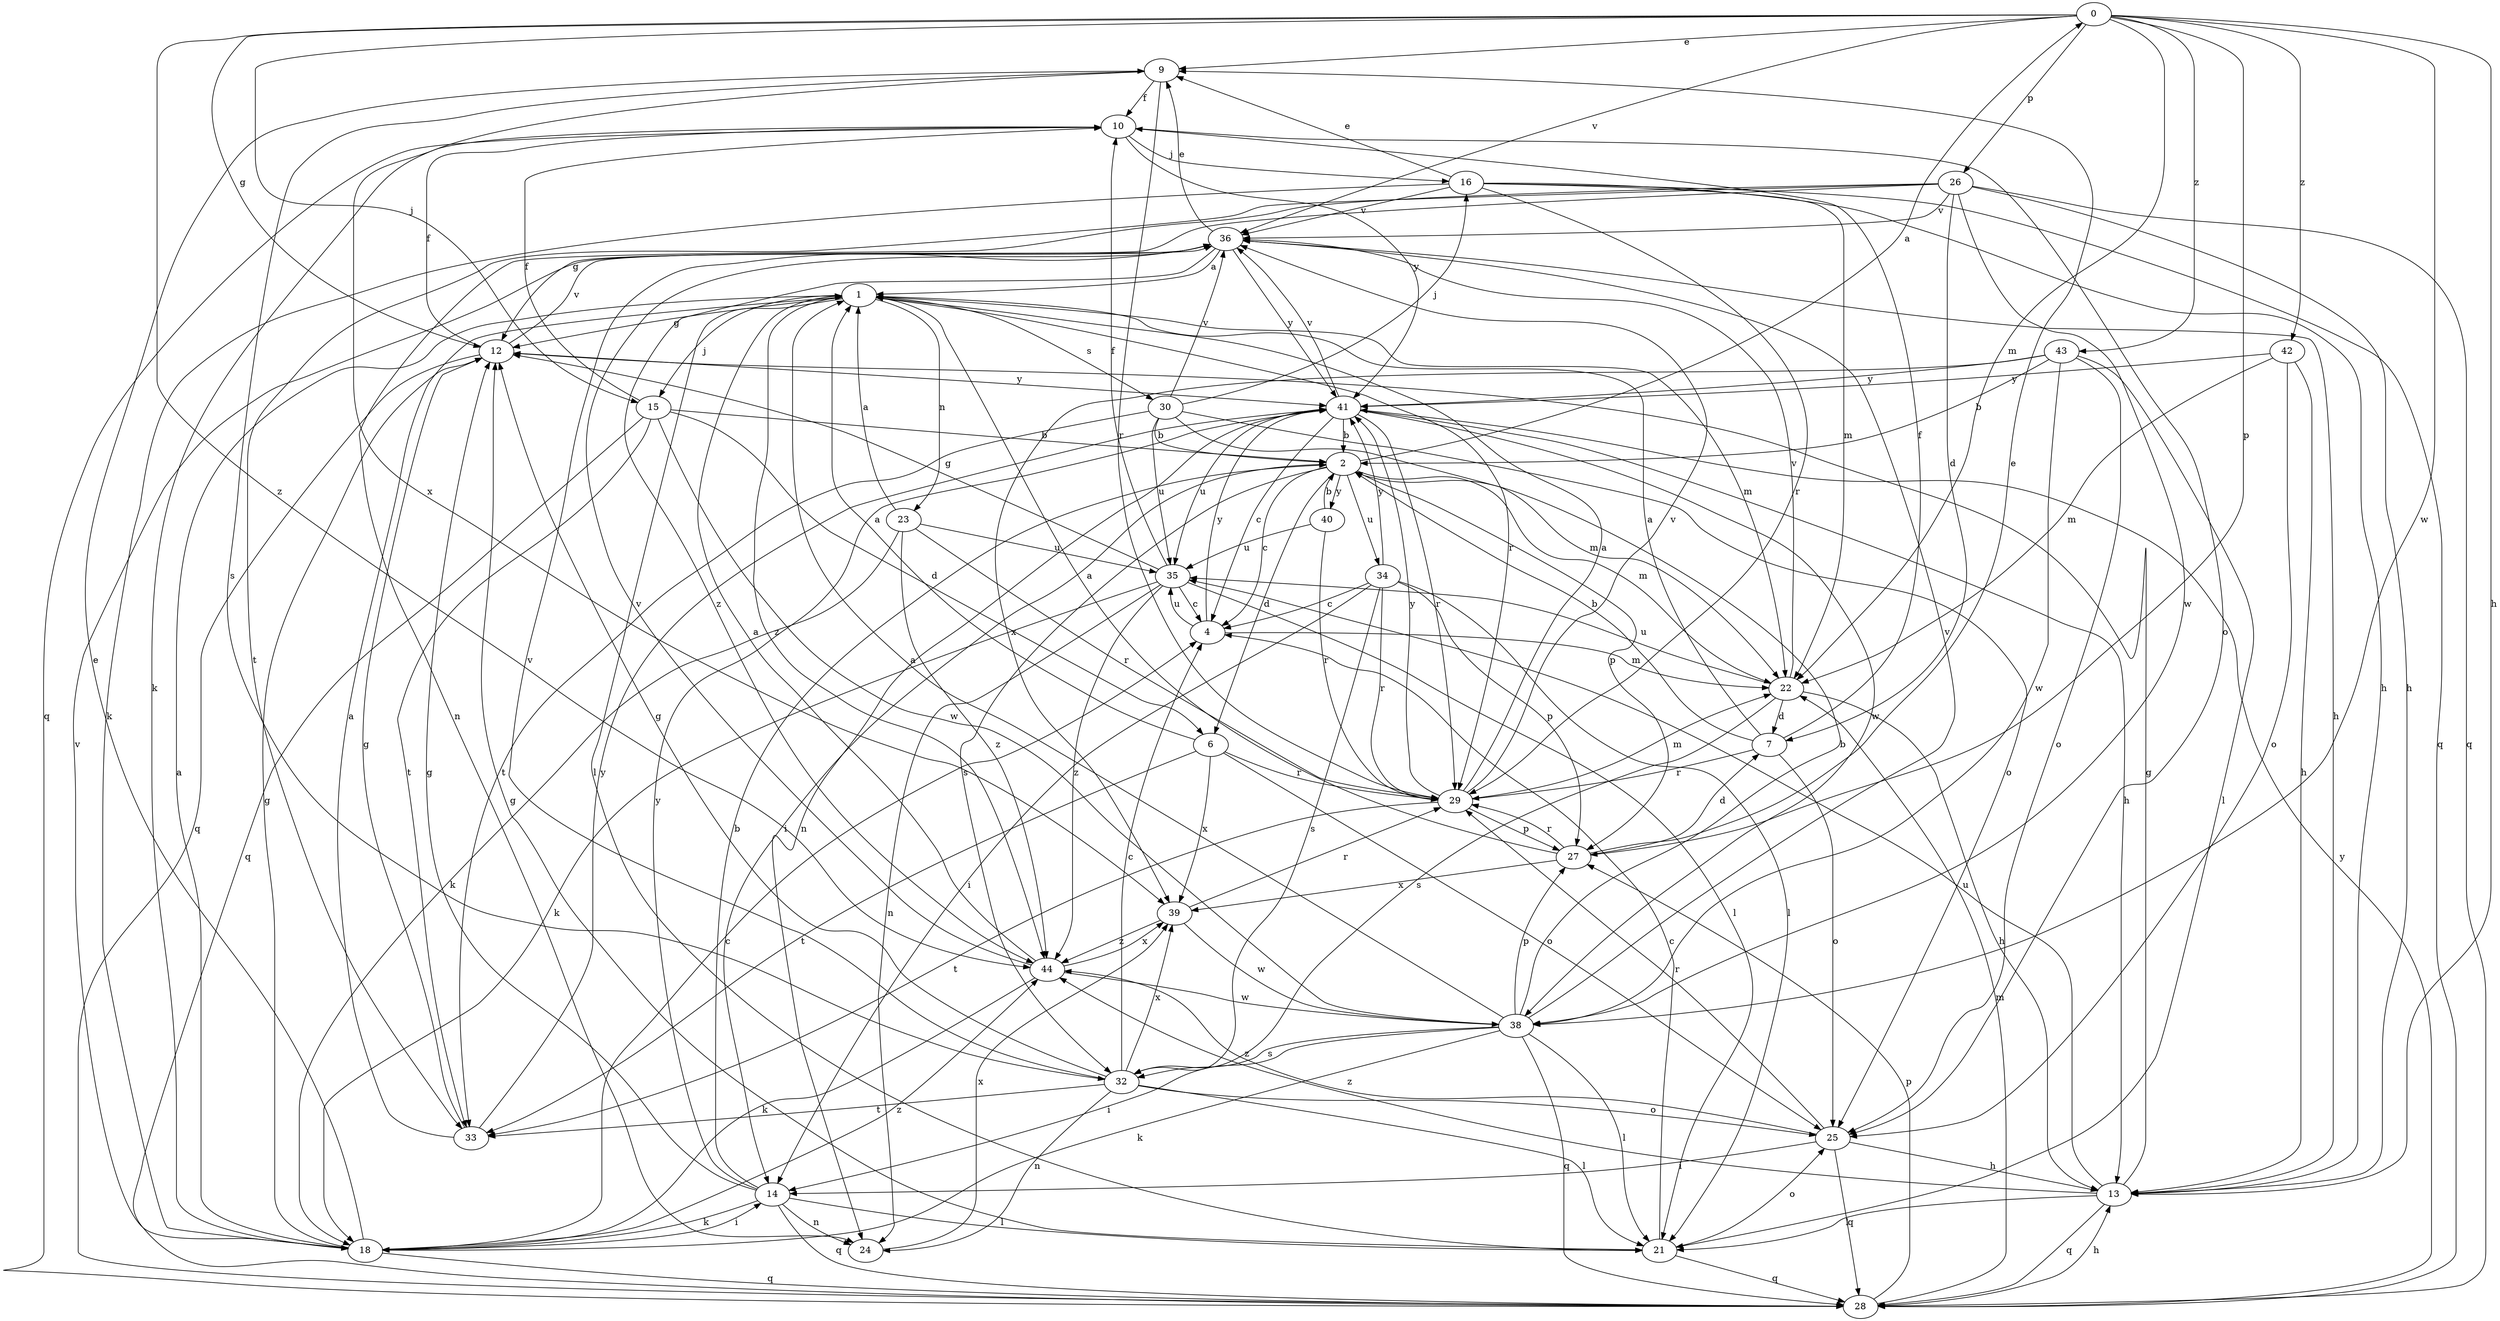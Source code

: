 strict digraph  {
0;
1;
2;
4;
6;
7;
9;
10;
12;
13;
14;
15;
16;
18;
21;
22;
23;
24;
25;
26;
27;
28;
29;
30;
32;
33;
34;
35;
36;
38;
39;
40;
41;
42;
43;
44;
0 -> 9  [label=e];
0 -> 12  [label=g];
0 -> 13  [label=h];
0 -> 15  [label=j];
0 -> 22  [label=m];
0 -> 26  [label=p];
0 -> 27  [label=p];
0 -> 36  [label=v];
0 -> 38  [label=w];
0 -> 42  [label=z];
0 -> 43  [label=z];
0 -> 44  [label=z];
1 -> 12  [label=g];
1 -> 15  [label=j];
1 -> 21  [label=l];
1 -> 22  [label=m];
1 -> 23  [label=n];
1 -> 29  [label=r];
1 -> 30  [label=s];
1 -> 44  [label=z];
2 -> 0  [label=a];
2 -> 4  [label=c];
2 -> 6  [label=d];
2 -> 14  [label=i];
2 -> 22  [label=m];
2 -> 27  [label=p];
2 -> 32  [label=s];
2 -> 34  [label=u];
2 -> 40  [label=y];
4 -> 22  [label=m];
4 -> 35  [label=u];
4 -> 41  [label=y];
6 -> 1  [label=a];
6 -> 25  [label=o];
6 -> 29  [label=r];
6 -> 33  [label=t];
6 -> 39  [label=x];
7 -> 1  [label=a];
7 -> 2  [label=b];
7 -> 10  [label=f];
7 -> 25  [label=o];
7 -> 29  [label=r];
9 -> 10  [label=f];
9 -> 29  [label=r];
9 -> 32  [label=s];
9 -> 39  [label=x];
10 -> 16  [label=j];
10 -> 18  [label=k];
10 -> 25  [label=o];
10 -> 28  [label=q];
10 -> 41  [label=y];
12 -> 10  [label=f];
12 -> 28  [label=q];
12 -> 36  [label=v];
12 -> 41  [label=y];
13 -> 12  [label=g];
13 -> 21  [label=l];
13 -> 28  [label=q];
13 -> 35  [label=u];
13 -> 44  [label=z];
14 -> 2  [label=b];
14 -> 12  [label=g];
14 -> 18  [label=k];
14 -> 21  [label=l];
14 -> 24  [label=n];
14 -> 28  [label=q];
14 -> 41  [label=y];
15 -> 2  [label=b];
15 -> 6  [label=d];
15 -> 10  [label=f];
15 -> 28  [label=q];
15 -> 33  [label=t];
15 -> 38  [label=w];
16 -> 9  [label=e];
16 -> 13  [label=h];
16 -> 18  [label=k];
16 -> 22  [label=m];
16 -> 28  [label=q];
16 -> 29  [label=r];
16 -> 36  [label=v];
18 -> 1  [label=a];
18 -> 4  [label=c];
18 -> 9  [label=e];
18 -> 12  [label=g];
18 -> 14  [label=i];
18 -> 28  [label=q];
18 -> 36  [label=v];
18 -> 44  [label=z];
21 -> 4  [label=c];
21 -> 12  [label=g];
21 -> 25  [label=o];
21 -> 28  [label=q];
22 -> 7  [label=d];
22 -> 13  [label=h];
22 -> 32  [label=s];
22 -> 35  [label=u];
22 -> 36  [label=v];
23 -> 1  [label=a];
23 -> 18  [label=k];
23 -> 29  [label=r];
23 -> 35  [label=u];
23 -> 44  [label=z];
24 -> 39  [label=x];
25 -> 13  [label=h];
25 -> 14  [label=i];
25 -> 28  [label=q];
25 -> 29  [label=r];
25 -> 44  [label=z];
26 -> 7  [label=d];
26 -> 12  [label=g];
26 -> 13  [label=h];
26 -> 24  [label=n];
26 -> 28  [label=q];
26 -> 33  [label=t];
26 -> 36  [label=v];
26 -> 38  [label=w];
27 -> 1  [label=a];
27 -> 7  [label=d];
27 -> 9  [label=e];
27 -> 29  [label=r];
27 -> 39  [label=x];
28 -> 13  [label=h];
28 -> 22  [label=m];
28 -> 27  [label=p];
28 -> 41  [label=y];
29 -> 1  [label=a];
29 -> 22  [label=m];
29 -> 27  [label=p];
29 -> 33  [label=t];
29 -> 36  [label=v];
29 -> 41  [label=y];
30 -> 2  [label=b];
30 -> 16  [label=j];
30 -> 22  [label=m];
30 -> 25  [label=o];
30 -> 33  [label=t];
30 -> 35  [label=u];
30 -> 36  [label=v];
32 -> 4  [label=c];
32 -> 12  [label=g];
32 -> 21  [label=l];
32 -> 24  [label=n];
32 -> 25  [label=o];
32 -> 33  [label=t];
32 -> 36  [label=v];
32 -> 39  [label=x];
33 -> 1  [label=a];
33 -> 12  [label=g];
33 -> 41  [label=y];
34 -> 4  [label=c];
34 -> 14  [label=i];
34 -> 21  [label=l];
34 -> 27  [label=p];
34 -> 29  [label=r];
34 -> 32  [label=s];
34 -> 41  [label=y];
35 -> 4  [label=c];
35 -> 10  [label=f];
35 -> 12  [label=g];
35 -> 18  [label=k];
35 -> 21  [label=l];
35 -> 24  [label=n];
35 -> 44  [label=z];
36 -> 1  [label=a];
36 -> 9  [label=e];
36 -> 13  [label=h];
36 -> 41  [label=y];
36 -> 44  [label=z];
38 -> 1  [label=a];
38 -> 2  [label=b];
38 -> 14  [label=i];
38 -> 18  [label=k];
38 -> 21  [label=l];
38 -> 27  [label=p];
38 -> 28  [label=q];
38 -> 32  [label=s];
38 -> 36  [label=v];
39 -> 29  [label=r];
39 -> 38  [label=w];
39 -> 44  [label=z];
40 -> 2  [label=b];
40 -> 29  [label=r];
40 -> 35  [label=u];
41 -> 2  [label=b];
41 -> 4  [label=c];
41 -> 13  [label=h];
41 -> 24  [label=n];
41 -> 29  [label=r];
41 -> 35  [label=u];
41 -> 36  [label=v];
41 -> 38  [label=w];
42 -> 13  [label=h];
42 -> 22  [label=m];
42 -> 25  [label=o];
42 -> 41  [label=y];
43 -> 2  [label=b];
43 -> 21  [label=l];
43 -> 25  [label=o];
43 -> 38  [label=w];
43 -> 39  [label=x];
43 -> 41  [label=y];
44 -> 1  [label=a];
44 -> 18  [label=k];
44 -> 36  [label=v];
44 -> 38  [label=w];
44 -> 39  [label=x];
}
